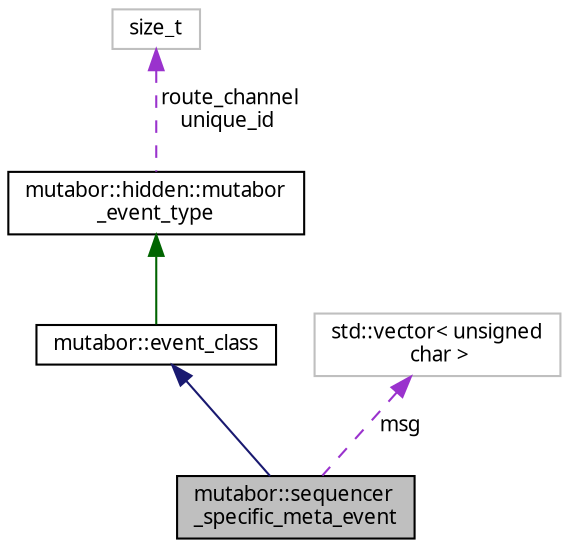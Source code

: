 digraph "mutabor::sequencer_specific_meta_event"
{
  edge [fontname="Sans",fontsize="10",labelfontname="Sans",labelfontsize="10"];
  node [fontname="Sans",fontsize="10",shape=record];
  Node3 [label="mutabor::sequencer\l_specific_meta_event",height=0.2,width=0.4,color="black", fillcolor="grey75", style="filled", fontcolor="black"];
  Node4 -> Node3 [dir="back",color="midnightblue",fontsize="10",style="solid",fontname="Sans"];
  Node4 [label="mutabor::event_class",height=0.2,width=0.4,color="black", fillcolor="white", style="filled",URL="$d7/d83/classmutabor_1_1event__class.html"];
  Node5 -> Node4 [dir="back",color="darkgreen",fontsize="10",style="solid",fontname="Sans"];
  Node5 [label="mutabor::hidden::mutabor\l_event_type",height=0.2,width=0.4,color="black", fillcolor="white", style="filled",URL="$d1/da6/structmutabor_1_1hidden_1_1mutabor__event__type.html"];
  Node6 -> Node5 [dir="back",color="darkorchid3",fontsize="10",style="dashed",label=" route_channel\nunique_id" ,fontname="Sans"];
  Node6 [label="size_t",height=0.2,width=0.4,color="grey75", fillcolor="white", style="filled"];
  Node7 -> Node3 [dir="back",color="darkorchid3",fontsize="10",style="dashed",label=" msg" ,fontname="Sans"];
  Node7 [label="std::vector\< unsigned\l char \>",height=0.2,width=0.4,color="grey75", fillcolor="white", style="filled"];
}
